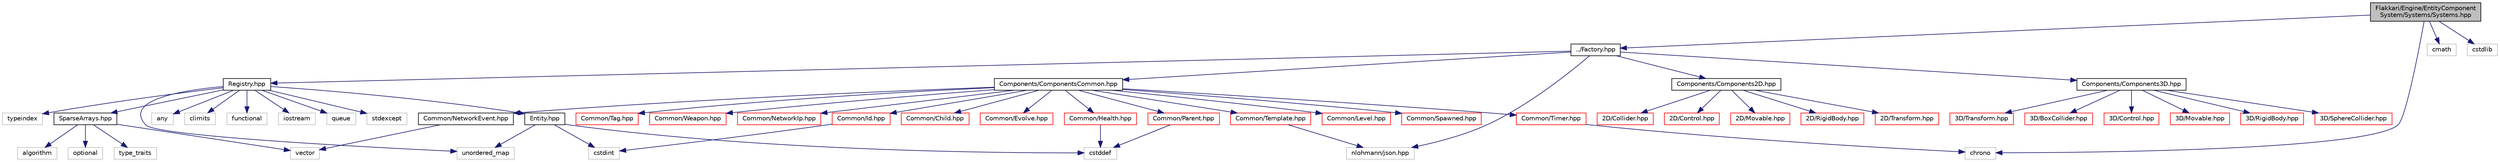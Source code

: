 digraph "Flakkari/Engine/EntityComponentSystem/Systems/Systems.hpp"
{
 // LATEX_PDF_SIZE
  edge [fontname="Helvetica",fontsize="10",labelfontname="Helvetica",labelfontsize="10"];
  node [fontname="Helvetica",fontsize="10",shape=record];
  Node1 [label="Flakkari/Engine/EntityComponent\lSystem/Systems/Systems.hpp",height=0.2,width=0.4,color="black", fillcolor="grey75", style="filled", fontcolor="black",tooltip=" "];
  Node1 -> Node2 [color="midnightblue",fontsize="10",style="solid",fontname="Helvetica"];
  Node2 [label="../Factory.hpp",height=0.2,width=0.4,color="black", fillcolor="white", style="filled",URL="$d5/d03/Factory_8hpp.html",tooltip=" "];
  Node2 -> Node3 [color="midnightblue",fontsize="10",style="solid",fontname="Helvetica"];
  Node3 [label="nlohmann/json.hpp",height=0.2,width=0.4,color="grey75", fillcolor="white", style="filled",tooltip=" "];
  Node2 -> Node4 [color="midnightblue",fontsize="10",style="solid",fontname="Helvetica"];
  Node4 [label="Registry.hpp",height=0.2,width=0.4,color="black", fillcolor="white", style="filled",URL="$db/dd1/Registry_8hpp.html",tooltip=" "];
  Node4 -> Node5 [color="midnightblue",fontsize="10",style="solid",fontname="Helvetica"];
  Node5 [label="Entity.hpp",height=0.2,width=0.4,color="black", fillcolor="white", style="filled",URL="$de/da6/Entity_8hpp.html",tooltip=" "];
  Node5 -> Node6 [color="midnightblue",fontsize="10",style="solid",fontname="Helvetica"];
  Node6 [label="cstddef",height=0.2,width=0.4,color="grey75", fillcolor="white", style="filled",tooltip=" "];
  Node5 -> Node7 [color="midnightblue",fontsize="10",style="solid",fontname="Helvetica"];
  Node7 [label="cstdint",height=0.2,width=0.4,color="grey75", fillcolor="white", style="filled",tooltip=" "];
  Node5 -> Node8 [color="midnightblue",fontsize="10",style="solid",fontname="Helvetica"];
  Node8 [label="unordered_map",height=0.2,width=0.4,color="grey75", fillcolor="white", style="filled",tooltip=" "];
  Node4 -> Node9 [color="midnightblue",fontsize="10",style="solid",fontname="Helvetica"];
  Node9 [label="SparseArrays.hpp",height=0.2,width=0.4,color="black", fillcolor="white", style="filled",URL="$df/db3/SparseArrays_8hpp.html",tooltip=" "];
  Node9 -> Node10 [color="midnightblue",fontsize="10",style="solid",fontname="Helvetica"];
  Node10 [label="algorithm",height=0.2,width=0.4,color="grey75", fillcolor="white", style="filled",tooltip=" "];
  Node9 -> Node11 [color="midnightblue",fontsize="10",style="solid",fontname="Helvetica"];
  Node11 [label="optional",height=0.2,width=0.4,color="grey75", fillcolor="white", style="filled",tooltip=" "];
  Node9 -> Node12 [color="midnightblue",fontsize="10",style="solid",fontname="Helvetica"];
  Node12 [label="type_traits",height=0.2,width=0.4,color="grey75", fillcolor="white", style="filled",tooltip=" "];
  Node9 -> Node13 [color="midnightblue",fontsize="10",style="solid",fontname="Helvetica"];
  Node13 [label="vector",height=0.2,width=0.4,color="grey75", fillcolor="white", style="filled",tooltip=" "];
  Node4 -> Node14 [color="midnightblue",fontsize="10",style="solid",fontname="Helvetica"];
  Node14 [label="any",height=0.2,width=0.4,color="grey75", fillcolor="white", style="filled",tooltip=" "];
  Node4 -> Node15 [color="midnightblue",fontsize="10",style="solid",fontname="Helvetica"];
  Node15 [label="climits",height=0.2,width=0.4,color="grey75", fillcolor="white", style="filled",tooltip=" "];
  Node4 -> Node16 [color="midnightblue",fontsize="10",style="solid",fontname="Helvetica"];
  Node16 [label="functional",height=0.2,width=0.4,color="grey75", fillcolor="white", style="filled",tooltip=" "];
  Node4 -> Node17 [color="midnightblue",fontsize="10",style="solid",fontname="Helvetica"];
  Node17 [label="iostream",height=0.2,width=0.4,color="grey75", fillcolor="white", style="filled",tooltip=" "];
  Node4 -> Node18 [color="midnightblue",fontsize="10",style="solid",fontname="Helvetica"];
  Node18 [label="queue",height=0.2,width=0.4,color="grey75", fillcolor="white", style="filled",tooltip=" "];
  Node4 -> Node19 [color="midnightblue",fontsize="10",style="solid",fontname="Helvetica"];
  Node19 [label="stdexcept",height=0.2,width=0.4,color="grey75", fillcolor="white", style="filled",tooltip=" "];
  Node4 -> Node20 [color="midnightblue",fontsize="10",style="solid",fontname="Helvetica"];
  Node20 [label="typeindex",height=0.2,width=0.4,color="grey75", fillcolor="white", style="filled",tooltip=" "];
  Node4 -> Node8 [color="midnightblue",fontsize="10",style="solid",fontname="Helvetica"];
  Node2 -> Node21 [color="midnightblue",fontsize="10",style="solid",fontname="Helvetica"];
  Node21 [label="Components/Components2D.hpp",height=0.2,width=0.4,color="black", fillcolor="white", style="filled",URL="$d0/d43/Components2D_8hpp.html",tooltip=" "];
  Node21 -> Node22 [color="midnightblue",fontsize="10",style="solid",fontname="Helvetica"];
  Node22 [label="2D/Collider.hpp",height=0.2,width=0.4,color="red", fillcolor="white", style="filled",URL="$dd/d5f/Collider_8hpp.html",tooltip=" "];
  Node21 -> Node27 [color="midnightblue",fontsize="10",style="solid",fontname="Helvetica"];
  Node27 [label="2D/Control.hpp",height=0.2,width=0.4,color="red", fillcolor="white", style="filled",URL="$d5/d59/2D_2Control_8hpp.html",tooltip=" "];
  Node21 -> Node28 [color="midnightblue",fontsize="10",style="solid",fontname="Helvetica"];
  Node28 [label="2D/Movable.hpp",height=0.2,width=0.4,color="red", fillcolor="white", style="filled",URL="$d6/d02/2D_2Movable_8hpp.html",tooltip=" "];
  Node21 -> Node29 [color="midnightblue",fontsize="10",style="solid",fontname="Helvetica"];
  Node29 [label="2D/RigidBody.hpp",height=0.2,width=0.4,color="red", fillcolor="white", style="filled",URL="$d9/df7/2D_2RigidBody_8hpp.html",tooltip=" "];
  Node21 -> Node30 [color="midnightblue",fontsize="10",style="solid",fontname="Helvetica"];
  Node30 [label="2D/Transform.hpp",height=0.2,width=0.4,color="red", fillcolor="white", style="filled",URL="$d2/db8/2D_2Transform_8hpp.html",tooltip=" "];
  Node2 -> Node31 [color="midnightblue",fontsize="10",style="solid",fontname="Helvetica"];
  Node31 [label="Components/Components3D.hpp",height=0.2,width=0.4,color="black", fillcolor="white", style="filled",URL="$df/d72/Components3D_8hpp.html",tooltip=" "];
  Node31 -> Node32 [color="midnightblue",fontsize="10",style="solid",fontname="Helvetica"];
  Node32 [label="3D/BoxCollider.hpp",height=0.2,width=0.4,color="red", fillcolor="white", style="filled",URL="$d2/df3/BoxCollider_8hpp.html",tooltip=" "];
  Node31 -> Node33 [color="midnightblue",fontsize="10",style="solid",fontname="Helvetica"];
  Node33 [label="3D/Control.hpp",height=0.2,width=0.4,color="red", fillcolor="white", style="filled",URL="$d2/d89/3D_2Control_8hpp.html",tooltip=" "];
  Node31 -> Node34 [color="midnightblue",fontsize="10",style="solid",fontname="Helvetica"];
  Node34 [label="3D/Movable.hpp",height=0.2,width=0.4,color="red", fillcolor="white", style="filled",URL="$d6/d80/3D_2Movable_8hpp.html",tooltip=" "];
  Node31 -> Node35 [color="midnightblue",fontsize="10",style="solid",fontname="Helvetica"];
  Node35 [label="3D/RigidBody.hpp",height=0.2,width=0.4,color="red", fillcolor="white", style="filled",URL="$d9/d45/3D_2RigidBody_8hpp.html",tooltip=" "];
  Node31 -> Node36 [color="midnightblue",fontsize="10",style="solid",fontname="Helvetica"];
  Node36 [label="3D/SphereCollider.hpp",height=0.2,width=0.4,color="red", fillcolor="white", style="filled",URL="$d5/dd5/SphereCollider_8hpp.html",tooltip=" "];
  Node31 -> Node37 [color="midnightblue",fontsize="10",style="solid",fontname="Helvetica"];
  Node37 [label="3D/Transform.hpp",height=0.2,width=0.4,color="red", fillcolor="white", style="filled",URL="$dc/d08/3D_2Transform_8hpp.html",tooltip=" "];
  Node2 -> Node38 [color="midnightblue",fontsize="10",style="solid",fontname="Helvetica"];
  Node38 [label="Components/ComponentsCommon.hpp",height=0.2,width=0.4,color="black", fillcolor="white", style="filled",URL="$d1/d37/ComponentsCommon_8hpp.html",tooltip=" "];
  Node38 -> Node39 [color="midnightblue",fontsize="10",style="solid",fontname="Helvetica"];
  Node39 [label="Common/Child.hpp",height=0.2,width=0.4,color="red", fillcolor="white", style="filled",URL="$d5/d4f/Child_8hpp.html",tooltip=" "];
  Node38 -> Node40 [color="midnightblue",fontsize="10",style="solid",fontname="Helvetica"];
  Node40 [label="Common/Evolve.hpp",height=0.2,width=0.4,color="red", fillcolor="white", style="filled",URL="$de/dc0/Evolve_8hpp.html",tooltip=" "];
  Node38 -> Node41 [color="midnightblue",fontsize="10",style="solid",fontname="Helvetica"];
  Node41 [label="Common/Health.hpp",height=0.2,width=0.4,color="red", fillcolor="white", style="filled",URL="$d6/d38/Health_8hpp.html",tooltip=" "];
  Node41 -> Node6 [color="midnightblue",fontsize="10",style="solid",fontname="Helvetica"];
  Node38 -> Node42 [color="midnightblue",fontsize="10",style="solid",fontname="Helvetica"];
  Node42 [label="Common/Id.hpp",height=0.2,width=0.4,color="red", fillcolor="white", style="filled",URL="$d0/dbe/Id_8hpp.html",tooltip=" "];
  Node42 -> Node7 [color="midnightblue",fontsize="10",style="solid",fontname="Helvetica"];
  Node38 -> Node43 [color="midnightblue",fontsize="10",style="solid",fontname="Helvetica"];
  Node43 [label="Common/Level.hpp",height=0.2,width=0.4,color="red", fillcolor="white", style="filled",URL="$da/d93/Level_8hpp.html",tooltip=" "];
  Node38 -> Node45 [color="midnightblue",fontsize="10",style="solid",fontname="Helvetica"];
  Node45 [label="Common/Parent.hpp",height=0.2,width=0.4,color="red", fillcolor="white", style="filled",URL="$db/d14/Parent_8hpp.html",tooltip=" "];
  Node45 -> Node6 [color="midnightblue",fontsize="10",style="solid",fontname="Helvetica"];
  Node38 -> Node46 [color="midnightblue",fontsize="10",style="solid",fontname="Helvetica"];
  Node46 [label="Common/Spawned.hpp",height=0.2,width=0.4,color="red", fillcolor="white", style="filled",URL="$d8/dca/Spawned_8hpp.html",tooltip=" "];
  Node38 -> Node47 [color="midnightblue",fontsize="10",style="solid",fontname="Helvetica"];
  Node47 [label="Common/Tag.hpp",height=0.2,width=0.4,color="red", fillcolor="white", style="filled",URL="$d0/d5a/Tag_8hpp.html",tooltip=" "];
  Node38 -> Node48 [color="midnightblue",fontsize="10",style="solid",fontname="Helvetica"];
  Node48 [label="Common/Template.hpp",height=0.2,width=0.4,color="red", fillcolor="white", style="filled",URL="$df/da8/Template_8hpp.html",tooltip=" "];
  Node48 -> Node3 [color="midnightblue",fontsize="10",style="solid",fontname="Helvetica"];
  Node38 -> Node49 [color="midnightblue",fontsize="10",style="solid",fontname="Helvetica"];
  Node49 [label="Common/Timer.hpp",height=0.2,width=0.4,color="red", fillcolor="white", style="filled",URL="$d8/dbf/Timer_8hpp.html",tooltip=" "];
  Node49 -> Node50 [color="midnightblue",fontsize="10",style="solid",fontname="Helvetica"];
  Node50 [label="chrono",height=0.2,width=0.4,color="grey75", fillcolor="white", style="filled",tooltip=" "];
  Node38 -> Node51 [color="midnightblue",fontsize="10",style="solid",fontname="Helvetica"];
  Node51 [label="Common/Weapon.hpp",height=0.2,width=0.4,color="red", fillcolor="white", style="filled",URL="$dd/d7d/Weapon_8hpp.html",tooltip=" "];
  Node38 -> Node52 [color="midnightblue",fontsize="10",style="solid",fontname="Helvetica"];
  Node52 [label="Common/NetworkEvent.hpp",height=0.2,width=0.4,color="black", fillcolor="white", style="filled",URL="$da/daf/NetworkEvent_8hpp.html",tooltip=" "];
  Node52 -> Node13 [color="midnightblue",fontsize="10",style="solid",fontname="Helvetica"];
  Node38 -> Node53 [color="midnightblue",fontsize="10",style="solid",fontname="Helvetica"];
  Node53 [label="Common/NetworkIp.hpp",height=0.2,width=0.4,color="red", fillcolor="white", style="filled",URL="$d6/d65/NetworkIp_8hpp.html",tooltip=" "];
  Node1 -> Node50 [color="midnightblue",fontsize="10",style="solid",fontname="Helvetica"];
  Node1 -> Node24 [color="midnightblue",fontsize="10",style="solid",fontname="Helvetica"];
  Node24 [label="cmath",height=0.2,width=0.4,color="grey75", fillcolor="white", style="filled",tooltip=" "];
  Node1 -> Node54 [color="midnightblue",fontsize="10",style="solid",fontname="Helvetica"];
  Node54 [label="cstdlib",height=0.2,width=0.4,color="grey75", fillcolor="white", style="filled",tooltip=" "];
}
